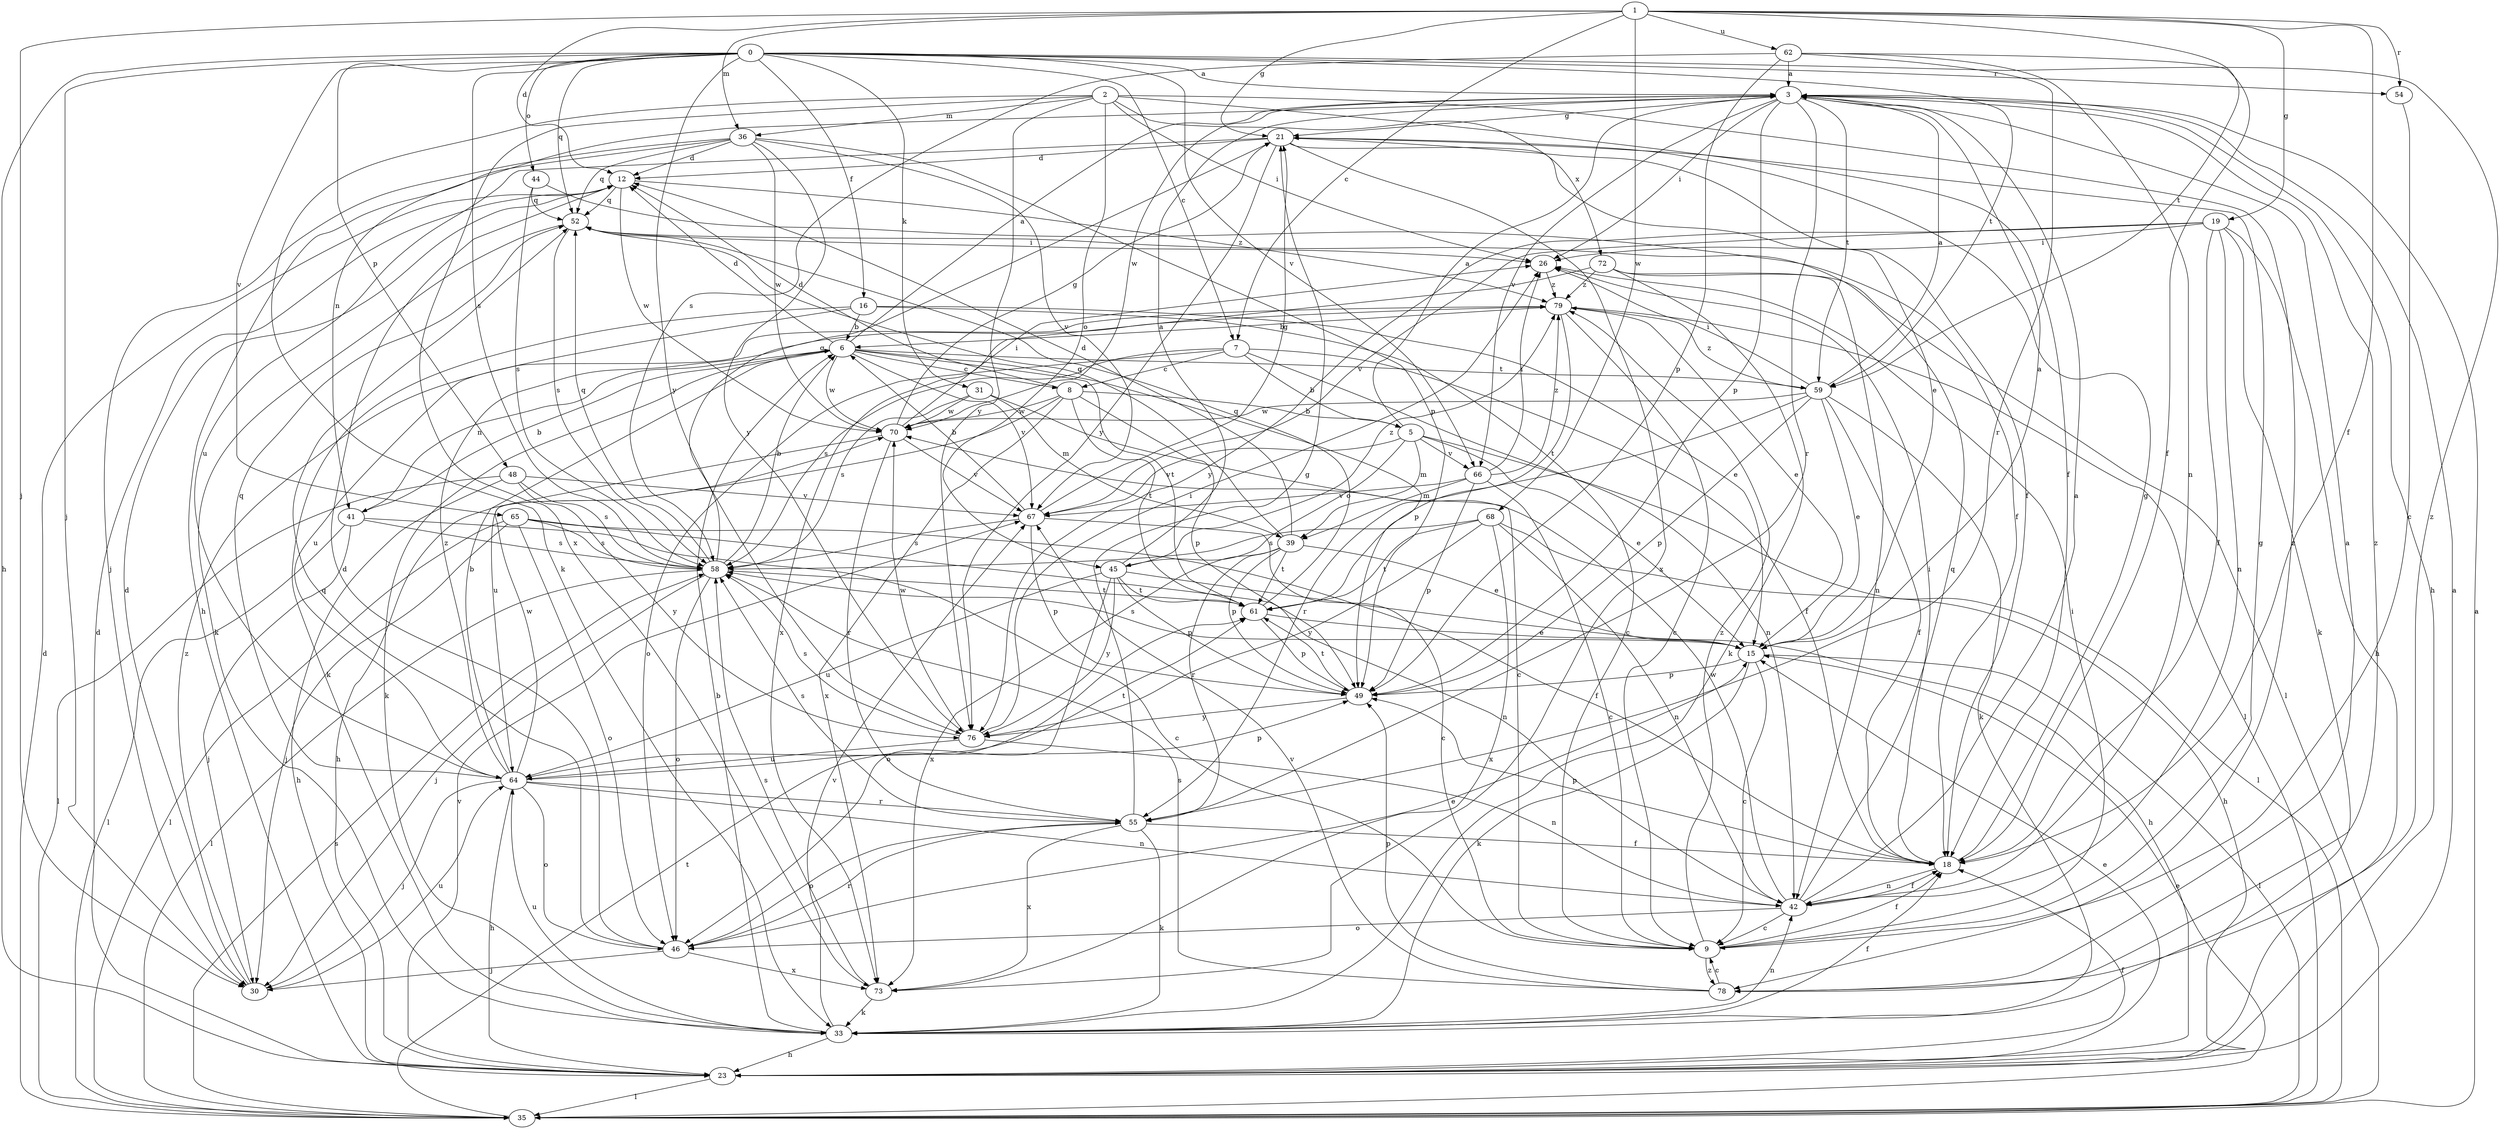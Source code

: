 strict digraph  {
0;
1;
2;
3;
5;
6;
7;
8;
9;
12;
15;
16;
18;
19;
21;
23;
26;
30;
31;
33;
35;
36;
39;
41;
42;
44;
45;
46;
48;
49;
52;
54;
55;
58;
59;
61;
62;
64;
65;
66;
67;
68;
70;
72;
73;
76;
78;
79;
0 -> 3  [label=a];
0 -> 7  [label=c];
0 -> 16  [label=f];
0 -> 23  [label=h];
0 -> 30  [label=j];
0 -> 31  [label=k];
0 -> 44  [label=o];
0 -> 48  [label=p];
0 -> 52  [label=q];
0 -> 54  [label=r];
0 -> 58  [label=s];
0 -> 59  [label=t];
0 -> 65  [label=v];
0 -> 66  [label=v];
0 -> 76  [label=y];
0 -> 78  [label=z];
1 -> 7  [label=c];
1 -> 12  [label=d];
1 -> 18  [label=f];
1 -> 19  [label=g];
1 -> 21  [label=g];
1 -> 30  [label=j];
1 -> 36  [label=m];
1 -> 54  [label=r];
1 -> 59  [label=t];
1 -> 62  [label=u];
1 -> 68  [label=w];
2 -> 18  [label=f];
2 -> 26  [label=i];
2 -> 33  [label=k];
2 -> 36  [label=m];
2 -> 45  [label=o];
2 -> 72  [label=x];
2 -> 73  [label=x];
2 -> 76  [label=y];
2 -> 78  [label=z];
3 -> 21  [label=g];
3 -> 23  [label=h];
3 -> 26  [label=i];
3 -> 41  [label=n];
3 -> 49  [label=p];
3 -> 55  [label=r];
3 -> 59  [label=t];
3 -> 66  [label=v];
3 -> 70  [label=w];
3 -> 78  [label=z];
5 -> 3  [label=a];
5 -> 15  [label=e];
5 -> 35  [label=l];
5 -> 39  [label=m];
5 -> 45  [label=o];
5 -> 66  [label=v];
5 -> 67  [label=v];
6 -> 3  [label=a];
6 -> 8  [label=c];
6 -> 12  [label=d];
6 -> 33  [label=k];
6 -> 41  [label=n];
6 -> 49  [label=p];
6 -> 59  [label=t];
6 -> 61  [label=t];
6 -> 67  [label=v];
6 -> 70  [label=w];
7 -> 5  [label=b];
7 -> 8  [label=c];
7 -> 18  [label=f];
7 -> 42  [label=n];
7 -> 46  [label=o];
7 -> 58  [label=s];
8 -> 5  [label=b];
8 -> 12  [label=d];
8 -> 49  [label=p];
8 -> 61  [label=t];
8 -> 64  [label=u];
8 -> 70  [label=w];
8 -> 73  [label=x];
9 -> 18  [label=f];
9 -> 21  [label=g];
9 -> 26  [label=i];
9 -> 78  [label=z];
9 -> 79  [label=z];
12 -> 52  [label=q];
12 -> 70  [label=w];
12 -> 79  [label=z];
15 -> 3  [label=a];
15 -> 9  [label=c];
15 -> 33  [label=k];
15 -> 35  [label=l];
15 -> 49  [label=p];
15 -> 58  [label=s];
16 -> 6  [label=b];
16 -> 9  [label=c];
16 -> 15  [label=e];
16 -> 33  [label=k];
16 -> 64  [label=u];
18 -> 21  [label=g];
18 -> 26  [label=i];
18 -> 42  [label=n];
18 -> 49  [label=p];
19 -> 18  [label=f];
19 -> 23  [label=h];
19 -> 26  [label=i];
19 -> 33  [label=k];
19 -> 42  [label=n];
19 -> 67  [label=v];
19 -> 76  [label=y];
21 -> 12  [label=d];
21 -> 15  [label=e];
21 -> 18  [label=f];
21 -> 64  [label=u];
21 -> 73  [label=x];
21 -> 76  [label=y];
23 -> 3  [label=a];
23 -> 12  [label=d];
23 -> 15  [label=e];
23 -> 18  [label=f];
23 -> 35  [label=l];
23 -> 67  [label=v];
26 -> 79  [label=z];
30 -> 12  [label=d];
30 -> 64  [label=u];
30 -> 79  [label=z];
31 -> 9  [label=c];
31 -> 39  [label=m];
31 -> 58  [label=s];
31 -> 70  [label=w];
33 -> 6  [label=b];
33 -> 18  [label=f];
33 -> 23  [label=h];
33 -> 42  [label=n];
33 -> 64  [label=u];
33 -> 67  [label=v];
35 -> 3  [label=a];
35 -> 12  [label=d];
35 -> 15  [label=e];
35 -> 58  [label=s];
35 -> 61  [label=t];
36 -> 12  [label=d];
36 -> 23  [label=h];
36 -> 30  [label=j];
36 -> 49  [label=p];
36 -> 52  [label=q];
36 -> 67  [label=v];
36 -> 70  [label=w];
36 -> 76  [label=y];
39 -> 12  [label=d];
39 -> 15  [label=e];
39 -> 49  [label=p];
39 -> 52  [label=q];
39 -> 55  [label=r];
39 -> 61  [label=t];
39 -> 73  [label=x];
41 -> 6  [label=b];
41 -> 9  [label=c];
41 -> 30  [label=j];
41 -> 35  [label=l];
41 -> 58  [label=s];
42 -> 3  [label=a];
42 -> 9  [label=c];
42 -> 18  [label=f];
42 -> 46  [label=o];
42 -> 52  [label=q];
42 -> 70  [label=w];
44 -> 18  [label=f];
44 -> 52  [label=q];
44 -> 58  [label=s];
45 -> 3  [label=a];
45 -> 23  [label=h];
45 -> 46  [label=o];
45 -> 49  [label=p];
45 -> 61  [label=t];
45 -> 64  [label=u];
45 -> 76  [label=y];
45 -> 79  [label=z];
46 -> 12  [label=d];
46 -> 15  [label=e];
46 -> 30  [label=j];
46 -> 52  [label=q];
46 -> 55  [label=r];
46 -> 73  [label=x];
48 -> 23  [label=h];
48 -> 35  [label=l];
48 -> 58  [label=s];
48 -> 67  [label=v];
48 -> 76  [label=y];
49 -> 61  [label=t];
49 -> 76  [label=y];
52 -> 26  [label=i];
52 -> 33  [label=k];
52 -> 58  [label=s];
54 -> 9  [label=c];
55 -> 18  [label=f];
55 -> 21  [label=g];
55 -> 33  [label=k];
55 -> 46  [label=o];
55 -> 58  [label=s];
55 -> 73  [label=x];
58 -> 6  [label=b];
58 -> 21  [label=g];
58 -> 30  [label=j];
58 -> 35  [label=l];
58 -> 46  [label=o];
58 -> 52  [label=q];
58 -> 61  [label=t];
59 -> 3  [label=a];
59 -> 15  [label=e];
59 -> 18  [label=f];
59 -> 26  [label=i];
59 -> 33  [label=k];
59 -> 49  [label=p];
59 -> 55  [label=r];
59 -> 70  [label=w];
59 -> 79  [label=z];
61 -> 15  [label=e];
61 -> 49  [label=p];
61 -> 52  [label=q];
62 -> 3  [label=a];
62 -> 18  [label=f];
62 -> 42  [label=n];
62 -> 49  [label=p];
62 -> 55  [label=r];
62 -> 58  [label=s];
64 -> 6  [label=b];
64 -> 23  [label=h];
64 -> 30  [label=j];
64 -> 42  [label=n];
64 -> 46  [label=o];
64 -> 49  [label=p];
64 -> 52  [label=q];
64 -> 55  [label=r];
64 -> 61  [label=t];
64 -> 70  [label=w];
64 -> 79  [label=z];
65 -> 18  [label=f];
65 -> 30  [label=j];
65 -> 35  [label=l];
65 -> 42  [label=n];
65 -> 46  [label=o];
65 -> 58  [label=s];
66 -> 9  [label=c];
66 -> 26  [label=i];
66 -> 39  [label=m];
66 -> 49  [label=p];
66 -> 67  [label=v];
66 -> 79  [label=z];
67 -> 6  [label=b];
67 -> 9  [label=c];
67 -> 21  [label=g];
67 -> 49  [label=p];
67 -> 58  [label=s];
68 -> 23  [label=h];
68 -> 42  [label=n];
68 -> 58  [label=s];
68 -> 61  [label=t];
68 -> 73  [label=x];
68 -> 76  [label=y];
70 -> 21  [label=g];
70 -> 23  [label=h];
70 -> 26  [label=i];
70 -> 55  [label=r];
70 -> 67  [label=v];
72 -> 33  [label=k];
72 -> 35  [label=l];
72 -> 42  [label=n];
72 -> 73  [label=x];
72 -> 79  [label=z];
73 -> 33  [label=k];
73 -> 58  [label=s];
76 -> 26  [label=i];
76 -> 42  [label=n];
76 -> 58  [label=s];
76 -> 64  [label=u];
76 -> 70  [label=w];
78 -> 3  [label=a];
78 -> 9  [label=c];
78 -> 49  [label=p];
78 -> 58  [label=s];
78 -> 67  [label=v];
79 -> 6  [label=b];
79 -> 9  [label=c];
79 -> 15  [label=e];
79 -> 35  [label=l];
79 -> 61  [label=t];
}
